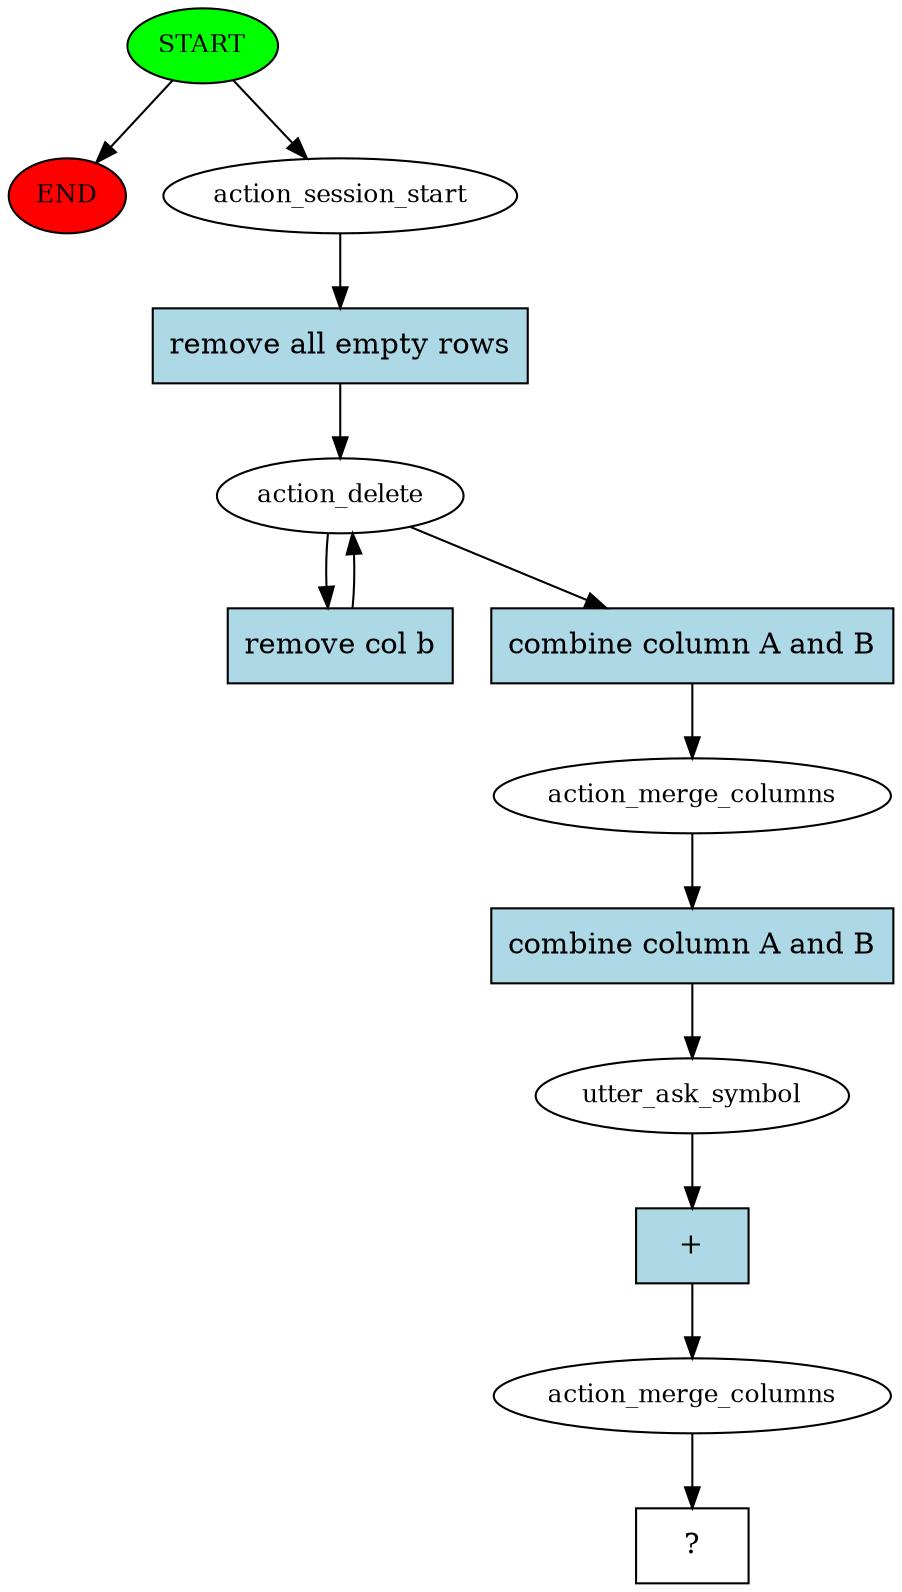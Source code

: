 digraph  {
0 [class="start active", fillcolor=green, fontsize=12, label=START, style=filled];
"-1" [class=end, fillcolor=red, fontsize=12, label=END, style=filled];
1 [class=active, fontsize=12, label=action_session_start];
2 [class=active, fontsize=12, label=action_delete];
8 [class=active, fontsize=12, label=action_merge_columns];
9 [class=active, fontsize=12, label=utter_ask_symbol];
10 [class=active, fontsize=12, label=action_merge_columns];
11 [class="intent dashed active", label="  ?  ", shape=rect];
12 [class="intent active", fillcolor=lightblue, label="remove all empty rows", shape=rect, style=filled];
13 [class="intent active", fillcolor=lightblue, label="remove col b", shape=rect, style=filled];
14 [class="intent active", fillcolor=lightblue, label="combine column A and B", shape=rect, style=filled];
15 [class="intent active", fillcolor=lightblue, label="combine column A and B", shape=rect, style=filled];
16 [class="intent active", fillcolor=lightblue, label="+", shape=rect, style=filled];
0 -> "-1"  [class="", key=NONE, label=""];
0 -> 1  [class=active, key=NONE, label=""];
1 -> 12  [class=active, key=0];
2 -> 13  [class=active, key=0];
2 -> 14  [class=active, key=0];
8 -> 15  [class=active, key=0];
9 -> 16  [class=active, key=0];
10 -> 11  [class=active, key=NONE, label=""];
12 -> 2  [class=active, key=0];
13 -> 2  [class=active, key=0];
14 -> 8  [class=active, key=0];
15 -> 9  [class=active, key=0];
16 -> 10  [class=active, key=0];
}
